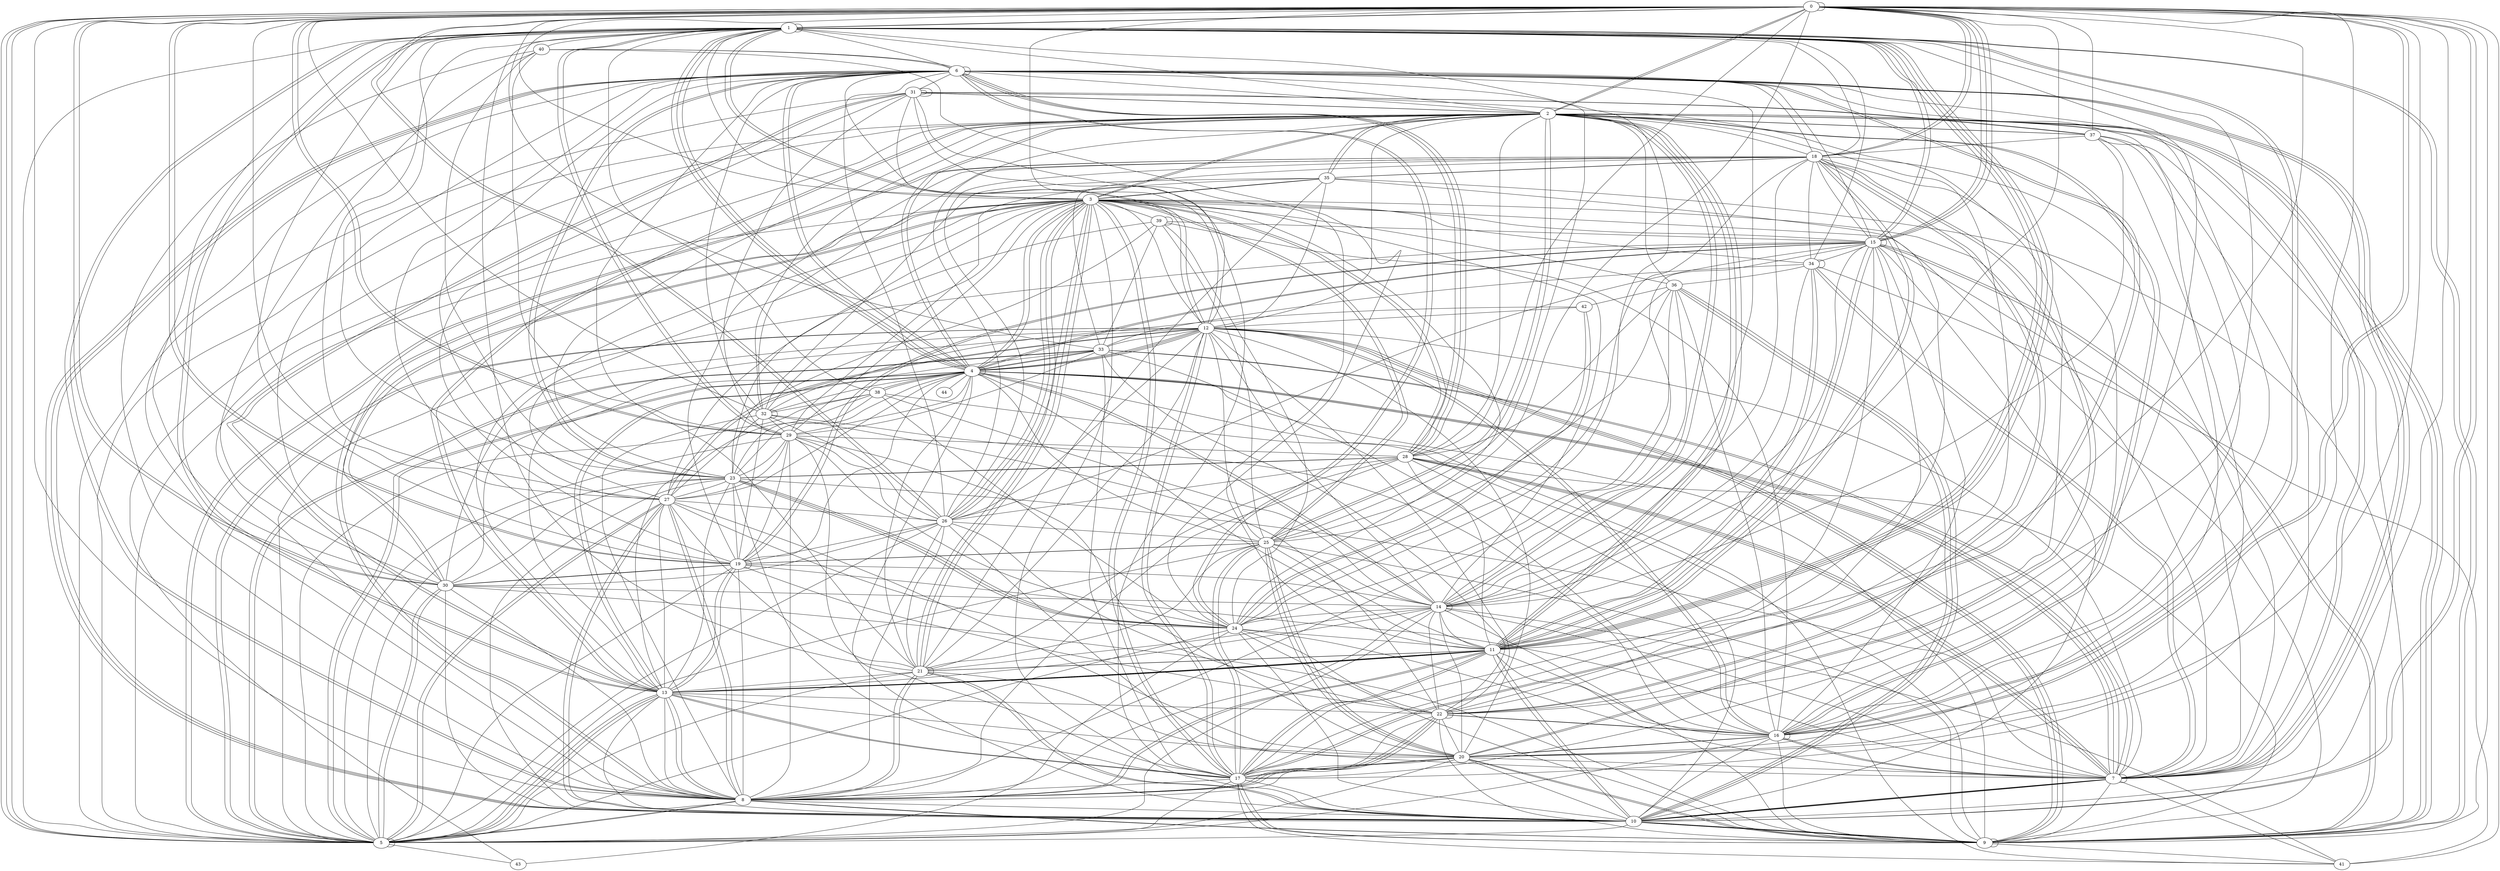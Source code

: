 graph G {
0;
1;
2;
3;
4;
5;
6;
7;
8;
9;
10;
11;
12;
13;
14;
15;
16;
17;
18;
19;
20;
21;
22;
23;
24;
25;
26;
27;
28;
29;
30;
31;
32;
33;
34;
35;
36;
37;
38;
39;
40;
41;
42;
43;
44;
4--44 ;
1--4 ;
36--3 ;
8--20 ;
20--21 ;
15--9 ;
7--0 ;
23--13 ;
5--4 ;
30--3 ;
10--27 ;
31--2 ;
26--3 ;
8--22 ;
19--22 ;
24--9 ;
17--12 ;
26--3 ;
11--17 ;
14--14 ;
30--26 ;
29--33 ;
27--24 ;
8--22 ;
17--9 ;
5--30 ;
2--9 ;
17--5 ;
1--3 ;
32--22 ;
8--29 ;
28--23 ;
17--13 ;
8--9 ;
39--15 ;
31--31 ;
7--6 ;
42--12 ;
5--5 ;
0--1 ;
26--28 ;
29--17 ;
4--33 ;
0--26 ;
14--7 ;
22--22 ;
7--28 ;
33--16 ;
6--7 ;
32--29 ;
30--9 ;
41--14 ;
8--6 ;
3--35 ;
20--25 ;
6--16 ;
18--20 ;
7--24 ;
6--12 ;
10--11 ;
17--20 ;
23--24 ;
6--31 ;
9--35 ;
38--9 ;
23--29 ;
10--16 ;
23--4 ;
24--10 ;
39--25 ;
1--29 ;
8--0 ;
41--4 ;
3--4 ;
19--14 ;
4--2 ;
5--33 ;
4--9 ;
15--34 ;
12--16 ;
1--13 ;
10--36 ;
13--22 ;
34--7 ;
3--8 ;
22--24 ;
10--21 ;
12--35 ;
6--17 ;
19--4 ;
12--5 ;
23--39 ;
33--17 ;
37--31 ;
31--13 ;
20--26 ;
33--4 ;
39--27 ;
11--18 ;
0--9 ;
1--40 ;
11--9 ;
8--2 ;
4--1 ;
32--32 ;
0--33 ;
14--13 ;
10--27 ;
27--5 ;
17--23 ;
5--25 ;
38--23 ;
2--13 ;
30--14 ;
21--4 ;
25--14 ;
5--30 ;
34--11 ;
3--17 ;
32--42 ;
11--13 ;
31--17 ;
32--19 ;
22--31 ;
20--37 ;
0--14 ;
2--32 ;
8--5 ;
2--26 ;
6--21 ;
6--25 ;
37--7 ;
20--9 ;
2--5 ;
3--23 ;
4--13 ;
31--31 ;
5--14 ;
14--2 ;
15--22 ;
35--2 ;
27--8 ;
21--3 ;
12--21 ;
16--12 ;
33--34 ;
2--9 ;
19--7 ;
29--20 ;
1--21 ;
21--35 ;
26--3 ;
18--15 ;
7--16 ;
27--5 ;
4--12 ;
13--3 ;
42--24 ;
7--3 ;
23--6 ;
18--5 ;
12--26 ;
22--33 ;
1--27 ;
40--6 ;
32--6 ;
14--34 ;
36--24 ;
15--19 ;
0--29 ;
5--43 ;
7--4 ;
16--15 ;
26--29 ;
15--11 ;
1--13 ;
1--1 ;
20--16 ;
1--30 ;
2--36 ;
9--1 ;
7--28 ;
19--13 ;
32--16 ;
0--0 ;
2--37 ;
26--32 ;
7--28 ;
5--26 ;
18--32 ;
15--6 ;
24--5 ;
1--15 ;
34--11 ;
29--3 ;
13--11 ;
30--6 ;
31--37 ;
5--31 ;
9--17 ;
14--37 ;
8--15 ;
8--30 ;
23--24 ;
30--0 ;
25--4 ;
37--2 ;
38--24 ;
1--4 ;
2--28 ;
0--3 ;
7--10 ;
19--13 ;
13--5 ;
0--19 ;
1--5 ;
40--29 ;
4--11 ;
4--14 ;
12--3 ;
33--7 ;
7--9 ;
37--18 ;
20--25 ;
11--13 ;
39--39 ;
35--3 ;
7--41 ;
26--25 ;
21--8 ;
0--12 ;
18--22 ;
6--17 ;
26--19 ;
0--29 ;
1--12 ;
23--5 ;
3--28 ;
18--35 ;
15--15 ;
13--5 ;
4--3 ;
0--41 ;
7--23 ;
25--36 ;
0--25 ;
16--22 ;
17--13 ;
13--27 ;
8--26 ;
0--15 ;
0--26 ;
36--14 ;
6--23 ;
23--2 ;
14--18 ;
17--25 ;
10--6 ;
25--19 ;
25--2 ;
17--10 ;
34--34 ;
14--24 ;
36--10 ;
2--13 ;
9--25 ;
2--1 ;
13--5 ;
28--0 ;
8--10 ;
16--2 ;
31--2 ;
9--8 ;
17--35 ;
9--22 ;
5--0 ;
7--6 ;
29--1 ;
15--4 ;
2--16 ;
23--24 ;
11--8 ;
1--8 ;
28--6 ;
16--37 ;
1--23 ;
10--36 ;
20--27 ;
23--27 ;
12--17 ;
23--40 ;
15--1 ;
2--0 ;
0--16 ;
0--19 ;
11--2 ;
21--8 ;
5--15 ;
25--12 ;
13--12 ;
33--39 ;
5--0 ;
17--0 ;
29--35 ;
21--25 ;
22--26 ;
4--5 ;
5--19 ;
21--3 ;
9--12 ;
1--17 ;
28--36 ;
18--20 ;
20--10 ;
20--25 ;
1--9 ;
1--16 ;
18--33 ;
5--3 ;
1--0 ;
20--22 ;
5--18 ;
4--2 ;
4--14 ;
11--1 ;
22--16 ;
24--11 ;
6--6 ;
0--15 ;
32--3 ;
27--8 ;
20--17 ;
7--7 ;
17--41 ;
10--0 ;
16--36 ;
32--35 ;
5--21 ;
28--3 ;
14--12 ;
1--34 ;
10--5 ;
4--13 ;
19--6 ;
6--10 ;
7--12 ;
32--8 ;
38--14 ;
8--1 ;
18--6 ;
0--16 ;
4--15 ;
27--12 ;
6--1 ;
24--39 ;
9--12 ;
27--29 ;
15--3 ;
15--19 ;
33--5 ;
27--3 ;
31--3 ;
15--7 ;
18--11 ;
41--34 ;
28--6 ;
18--0 ;
13--8 ;
13--8 ;
5--29 ;
3--8 ;
11--25 ;
1--16 ;
32--27 ;
11--15 ;
13--7 ;
6--26 ;
25--2 ;
9--9 ;
6--4 ;
4--7 ;
38--32 ;
9--3 ;
0--10 ;
11--1 ;
28--11 ;
20--0 ;
16--9 ;
1--12 ;
26--21 ;
12--4 ;
28--23 ;
18--16 ;
28--6 ;
5--38 ;
21--14 ;
28--23 ;
29--19 ;
13--31 ;
27--26 ;
9--10 ;
11--2 ;
26--15 ;
14--22 ;
34--18 ;
22--8 ;
11--14 ;
25--17 ;
12--4 ;
22--18 ;
2--9 ;
8--11 ;
18--7 ;
17--8 ;
24--3 ;
30--40 ;
10--28 ;
7--10 ;
12--22 ;
7--33 ;
42--24 ;
24--6 ;
3--21 ;
15--0 ;
9--41 ;
4--29 ;
8--13 ;
12--33 ;
8--5 ;
6--2 ;
12--27 ;
3--10 ;
17--22 ;
2--22 ;
1--38 ;
7--16 ;
2--7 ;
19--30 ;
16--16 ;
0--30 ;
11--31 ;
10--23 ;
43--2 ;
11--1 ;
29--28 ;
19--31 ;
21--27 ;
38--4 ;
24--29 ;
25--3 ;
3--30 ;
5--16 ;
30--23 ;
8--40 ;
24--1 ;
20--6 ;
2--35 ;
43--24 ;
37--0 ;
16--39 ;
7--2 ;
19--23 ;
4--10 ;
7--10 ;
18--26 ;
12--5 ;
10--11 ;
32--4 ;
18--24 ;
19--30 ;
10--30 ;
1--11 ;
36--42 ;
21--13 ;
6--4 ;
2--14 ;
27--6 ;
19--19 ;
20--7 ;
21--21 ;
0--5 ;
29--31 ;
1--19 ;
0--18 ;
22--1 ;
2--11 ;
3--2 ;
34--7 ;
10--15 ;
6--14 ;
11--21 ;
34--3 ;
2--3 ;
4--4 ;
4--27 ;
8--19 ;
12--2 ;
3--14 ;
3--39 ;
20--12 ;
7--4 ;
25--19 ;
14--16 ;
2--18 ;
14--15 ;
38--13 ;
17--11 ;
10--6 ;
10--37 ;
28--21 ;
4--38 ;
7--10 ;
15--9 ;
16--20 ;
14--8 ;
16--11 ;
0--27 ;
9--12 ;
6--40 ;
10--9 ;
20--14 ;
10--13 ;
2--0 ;
21--10 ;
32--0 ;
11--0 ;
1--18 ;
33--30 ;
6--24 ;
12--30 ;
17--15 ;
40--24 ;
3--17 ;
8--28 ;
3--25 ;
34--36 ;
20--9 ;
0--1 ;
19--18 ;
21--11 ;
11--13 ;
28--9 ;
18--35 ;
20--5 ;
10--9 ;
}
